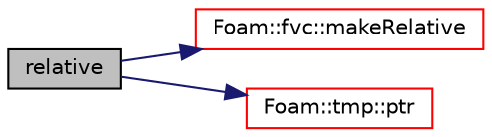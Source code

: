 digraph "relative"
{
  bgcolor="transparent";
  edge [fontname="Helvetica",fontsize="10",labelfontname="Helvetica",labelfontsize="10"];
  node [fontname="Helvetica",fontsize="10",shape=record];
  rankdir="LR";
  Node1 [label="relative",height=0.2,width=0.4,color="black", fillcolor="grey75", style="filled", fontcolor="black"];
  Node1 -> Node2 [color="midnightblue",fontsize="10",style="solid",fontname="Helvetica"];
  Node2 [label="Foam::fvc::makeRelative",height=0.2,width=0.4,color="red",URL="$a10759.html#ae00091d1897bf4c4f3e3e459514da452",tooltip="Make the given flux relative. "];
  Node1 -> Node3 [color="midnightblue",fontsize="10",style="solid",fontname="Helvetica"];
  Node3 [label="Foam::tmp::ptr",height=0.2,width=0.4,color="red",URL="$a02618.html#ae945b04459fc65065e2f0982b0b549f0",tooltip="Return tmp pointer for reuse. "];
}
